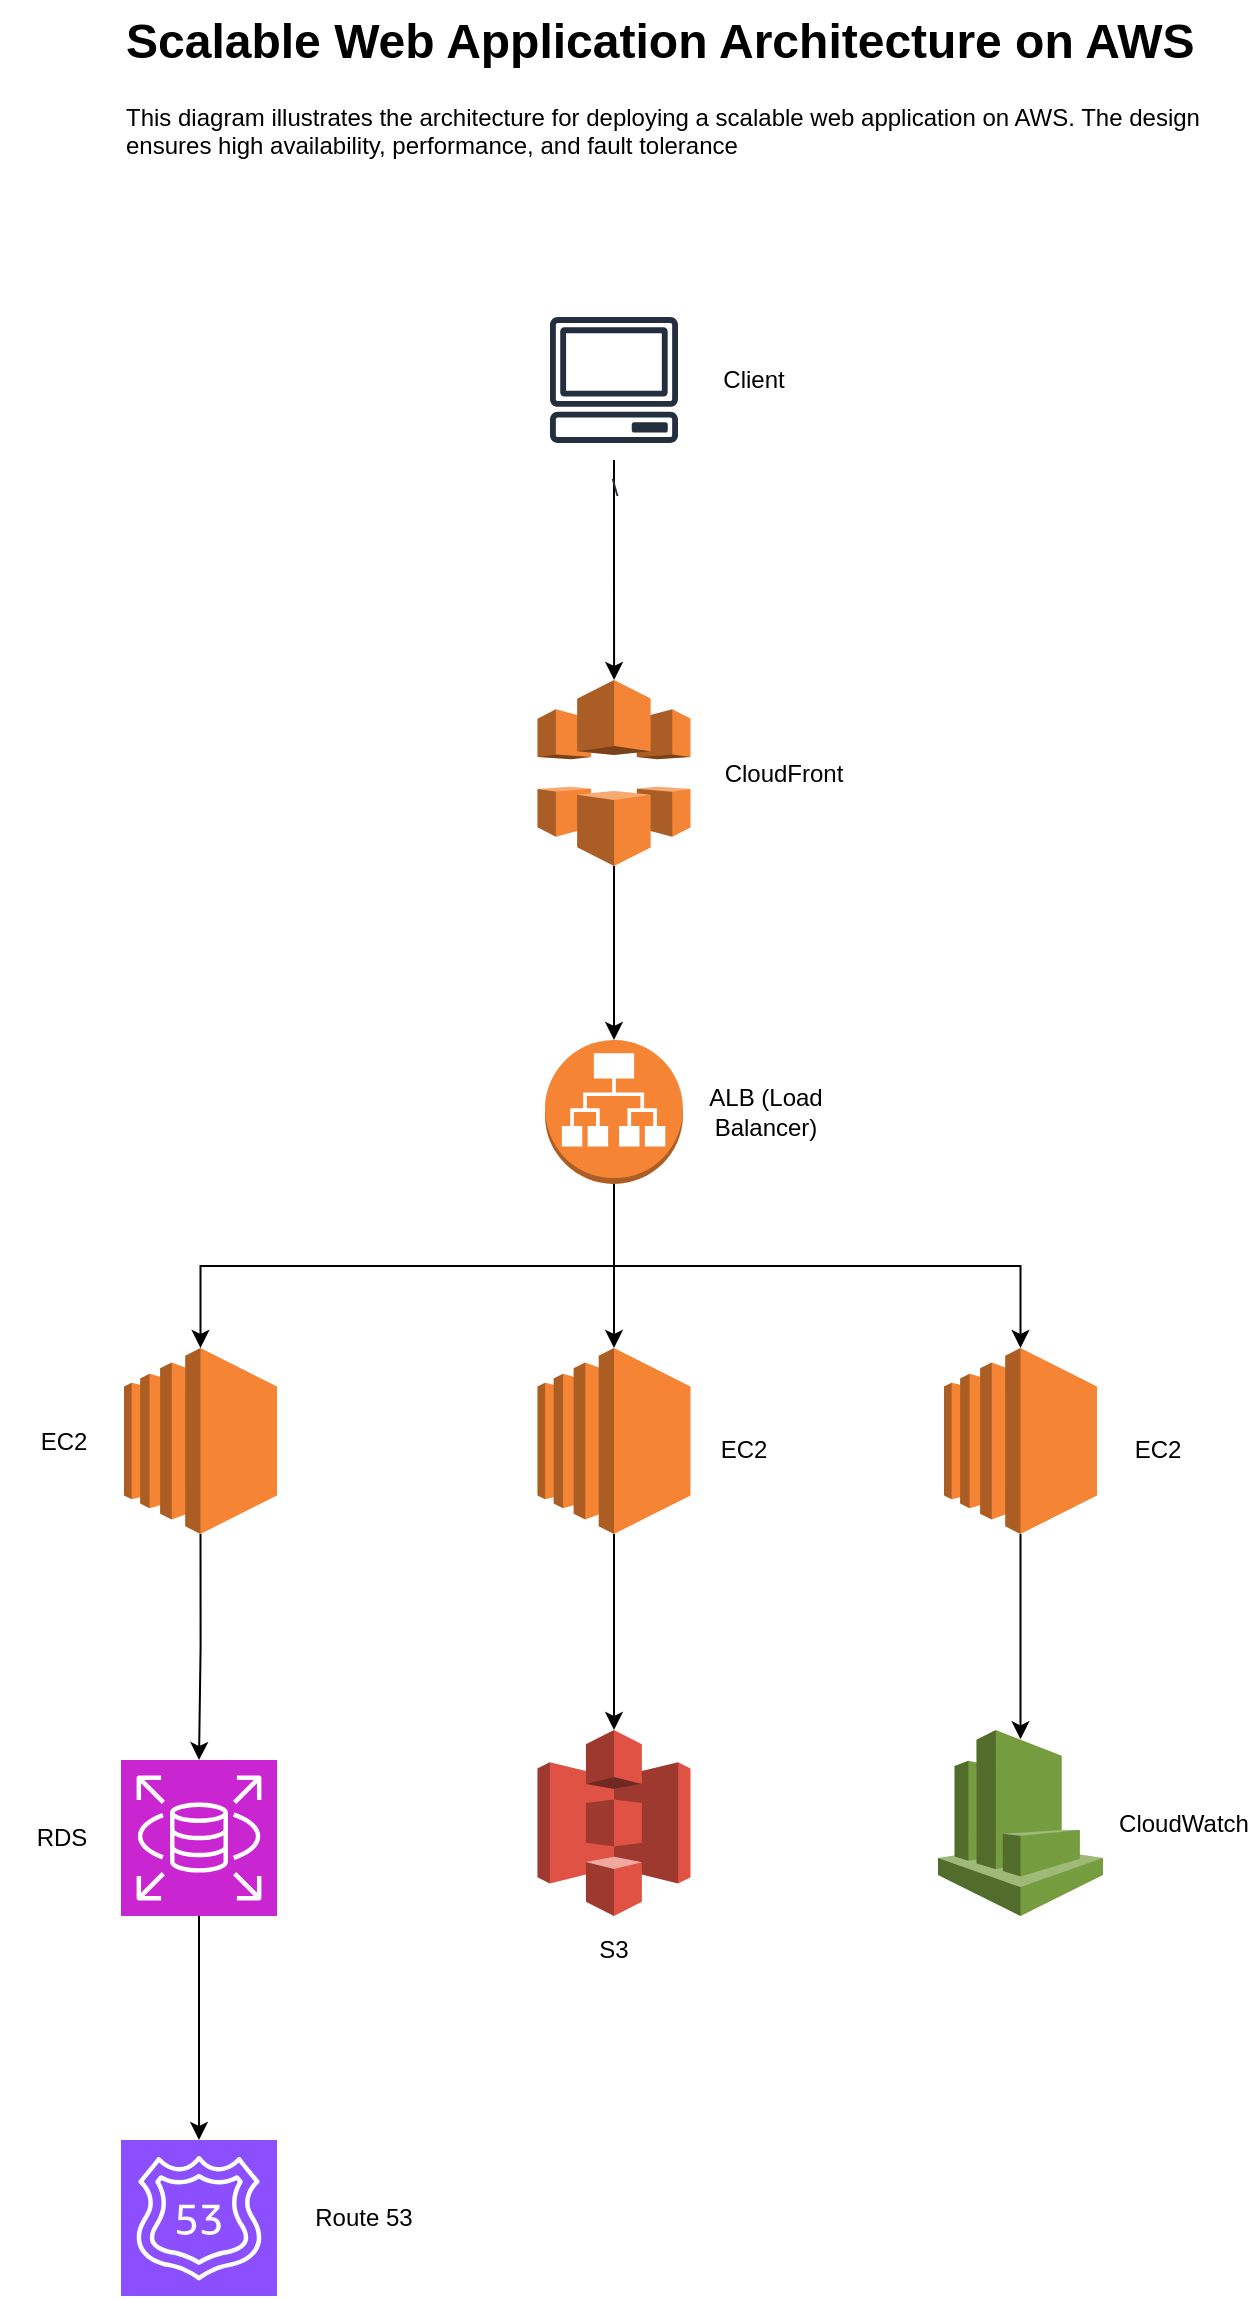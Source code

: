 <mxfile version="24.7.6">
  <diagram id="Ht1M8jgEwFfnCIfOTk4-" name="Page-1">
    <mxGraphModel dx="1395" dy="1472" grid="1" gridSize="10" guides="1" tooltips="1" connect="1" arrows="1" fold="1" page="1" pageScale="1" pageWidth="1169" pageHeight="827" math="0" shadow="0">
      <root>
        <mxCell id="0" />
        <mxCell id="1" parent="0" />
        <mxCell id="hBLE1oTwo_T7c2kToyoZ-21" style="edgeStyle=orthogonalEdgeStyle;rounded=0;orthogonalLoop=1;jettySize=auto;html=1;" edge="1" parent="1" source="hBLE1oTwo_T7c2kToyoZ-1" target="hBLE1oTwo_T7c2kToyoZ-2">
          <mxGeometry relative="1" as="geometry" />
        </mxCell>
        <mxCell id="hBLE1oTwo_T7c2kToyoZ-1" value="\" style="sketch=0;outlineConnect=0;fontColor=#232F3E;gradientColor=none;strokeColor=#232F3E;fillColor=#ffffff;dashed=0;verticalLabelPosition=bottom;verticalAlign=top;align=center;html=1;fontSize=12;fontStyle=0;aspect=fixed;shape=mxgraph.aws4.resourceIcon;resIcon=mxgraph.aws4.client;" vertex="1" parent="1">
          <mxGeometry x="515" y="-110" width="80" height="80" as="geometry" />
        </mxCell>
        <mxCell id="hBLE1oTwo_T7c2kToyoZ-2" value="" style="outlineConnect=0;dashed=0;verticalLabelPosition=bottom;verticalAlign=top;align=center;html=1;shape=mxgraph.aws3.cloudfront;fillColor=#F58536;gradientColor=none;" vertex="1" parent="1">
          <mxGeometry x="516.75" y="80" width="76.5" height="93" as="geometry" />
        </mxCell>
        <mxCell id="hBLE1oTwo_T7c2kToyoZ-25" style="edgeStyle=orthogonalEdgeStyle;rounded=0;orthogonalLoop=1;jettySize=auto;html=1;exitX=0.5;exitY=1;exitDx=0;exitDy=0;exitPerimeter=0;" edge="1" parent="1" source="hBLE1oTwo_T7c2kToyoZ-3" target="hBLE1oTwo_T7c2kToyoZ-4">
          <mxGeometry relative="1" as="geometry" />
        </mxCell>
        <mxCell id="hBLE1oTwo_T7c2kToyoZ-27" style="edgeStyle=orthogonalEdgeStyle;rounded=0;orthogonalLoop=1;jettySize=auto;html=1;exitX=0.5;exitY=1;exitDx=0;exitDy=0;exitPerimeter=0;" edge="1" parent="1" source="hBLE1oTwo_T7c2kToyoZ-3" target="hBLE1oTwo_T7c2kToyoZ-6">
          <mxGeometry relative="1" as="geometry" />
        </mxCell>
        <mxCell id="hBLE1oTwo_T7c2kToyoZ-3" value="" style="outlineConnect=0;dashed=0;verticalLabelPosition=bottom;verticalAlign=top;align=center;html=1;shape=mxgraph.aws3.application_load_balancer;fillColor=#F58534;gradientColor=none;" vertex="1" parent="1">
          <mxGeometry x="520.5" y="260" width="69" height="72" as="geometry" />
        </mxCell>
        <mxCell id="hBLE1oTwo_T7c2kToyoZ-4" value="" style="outlineConnect=0;dashed=0;verticalLabelPosition=bottom;verticalAlign=top;align=center;html=1;shape=mxgraph.aws3.ec2;fillColor=#F58534;gradientColor=none;" vertex="1" parent="1">
          <mxGeometry x="310" y="414" width="76.5" height="93" as="geometry" />
        </mxCell>
        <mxCell id="hBLE1oTwo_T7c2kToyoZ-5" value="" style="outlineConnect=0;dashed=0;verticalLabelPosition=bottom;verticalAlign=top;align=center;html=1;shape=mxgraph.aws3.ec2;fillColor=#F58534;gradientColor=none;" vertex="1" parent="1">
          <mxGeometry x="516.75" y="414" width="76.5" height="93" as="geometry" />
        </mxCell>
        <mxCell id="hBLE1oTwo_T7c2kToyoZ-6" value="" style="outlineConnect=0;dashed=0;verticalLabelPosition=bottom;verticalAlign=top;align=center;html=1;shape=mxgraph.aws3.ec2;fillColor=#F58534;gradientColor=none;" vertex="1" parent="1">
          <mxGeometry x="720" y="414" width="76.5" height="93" as="geometry" />
        </mxCell>
        <mxCell id="hBLE1oTwo_T7c2kToyoZ-32" style="edgeStyle=orthogonalEdgeStyle;rounded=0;orthogonalLoop=1;jettySize=auto;html=1;exitX=0.5;exitY=1;exitDx=0;exitDy=0;exitPerimeter=0;" edge="1" parent="1" source="hBLE1oTwo_T7c2kToyoZ-7" target="hBLE1oTwo_T7c2kToyoZ-10">
          <mxGeometry relative="1" as="geometry" />
        </mxCell>
        <mxCell id="hBLE1oTwo_T7c2kToyoZ-7" value="" style="sketch=0;points=[[0,0,0],[0.25,0,0],[0.5,0,0],[0.75,0,0],[1,0,0],[0,1,0],[0.25,1,0],[0.5,1,0],[0.75,1,0],[1,1,0],[0,0.25,0],[0,0.5,0],[0,0.75,0],[1,0.25,0],[1,0.5,0],[1,0.75,0]];outlineConnect=0;fontColor=#232F3E;fillColor=#C925D1;strokeColor=#ffffff;dashed=0;verticalLabelPosition=bottom;verticalAlign=top;align=center;html=1;fontSize=12;fontStyle=0;aspect=fixed;shape=mxgraph.aws4.resourceIcon;resIcon=mxgraph.aws4.rds;" vertex="1" parent="1">
          <mxGeometry x="308.5" y="620" width="78" height="78" as="geometry" />
        </mxCell>
        <mxCell id="hBLE1oTwo_T7c2kToyoZ-8" value="" style="outlineConnect=0;dashed=0;verticalLabelPosition=bottom;verticalAlign=top;align=center;html=1;shape=mxgraph.aws3.s3;fillColor=#E05243;gradientColor=none;" vertex="1" parent="1">
          <mxGeometry x="516.75" y="605" width="76.5" height="93" as="geometry" />
        </mxCell>
        <mxCell id="hBLE1oTwo_T7c2kToyoZ-9" value="" style="outlineConnect=0;dashed=0;verticalLabelPosition=bottom;verticalAlign=top;align=center;html=1;shape=mxgraph.aws3.cloudwatch;fillColor=#759C3E;gradientColor=none;" vertex="1" parent="1">
          <mxGeometry x="717" y="605" width="82.5" height="93" as="geometry" />
        </mxCell>
        <mxCell id="hBLE1oTwo_T7c2kToyoZ-10" value="" style="sketch=0;points=[[0,0,0],[0.25,0,0],[0.5,0,0],[0.75,0,0],[1,0,0],[0,1,0],[0.25,1,0],[0.5,1,0],[0.75,1,0],[1,1,0],[0,0.25,0],[0,0.5,0],[0,0.75,0],[1,0.25,0],[1,0.5,0],[1,0.75,0]];outlineConnect=0;fontColor=#232F3E;fillColor=#8C4FFF;strokeColor=#ffffff;dashed=0;verticalLabelPosition=bottom;verticalAlign=top;align=center;html=1;fontSize=12;fontStyle=0;aspect=fixed;shape=mxgraph.aws4.resourceIcon;resIcon=mxgraph.aws4.route_53;" vertex="1" parent="1">
          <mxGeometry x="308.5" y="810" width="78" height="78" as="geometry" />
        </mxCell>
        <mxCell id="hBLE1oTwo_T7c2kToyoZ-11" value="&lt;h1 style=&quot;margin-top: 0px;&quot;&gt;Scalable Web Application Architecture on AWS&lt;/h1&gt;&lt;p&gt;This diagram illustrates the architecture for deploying a scalable web application on AWS. The design ensures high availability, performance, and fault tolerance&lt;/p&gt;" style="text;html=1;whiteSpace=wrap;overflow=hidden;rounded=0;" vertex="1" parent="1">
          <mxGeometry x="308.5" y="-260" width="540" height="100" as="geometry" />
        </mxCell>
        <mxCell id="hBLE1oTwo_T7c2kToyoZ-12" value="CloudFront" style="text;html=1;align=center;verticalAlign=middle;whiteSpace=wrap;rounded=0;" vertex="1" parent="1">
          <mxGeometry x="610" y="111.5" width="60" height="30" as="geometry" />
        </mxCell>
        <mxCell id="hBLE1oTwo_T7c2kToyoZ-13" value="ALB (Load Balancer)" style="text;html=1;align=center;verticalAlign=middle;whiteSpace=wrap;rounded=0;" vertex="1" parent="1">
          <mxGeometry x="600.5" y="281" width="60" height="30" as="geometry" />
        </mxCell>
        <mxCell id="hBLE1oTwo_T7c2kToyoZ-14" value="EC2" style="text;html=1;align=center;verticalAlign=middle;whiteSpace=wrap;rounded=0;" vertex="1" parent="1">
          <mxGeometry x="250" y="445.5" width="60" height="30" as="geometry" />
        </mxCell>
        <mxCell id="hBLE1oTwo_T7c2kToyoZ-15" value="EC2" style="text;html=1;align=center;verticalAlign=middle;whiteSpace=wrap;rounded=0;" vertex="1" parent="1">
          <mxGeometry x="796.5" y="450" width="60" height="30" as="geometry" />
        </mxCell>
        <mxCell id="hBLE1oTwo_T7c2kToyoZ-16" value="CloudWatch" style="text;html=1;align=center;verticalAlign=middle;whiteSpace=wrap;rounded=0;" vertex="1" parent="1">
          <mxGeometry x="810" y="636.5" width="60" height="30" as="geometry" />
        </mxCell>
        <mxCell id="hBLE1oTwo_T7c2kToyoZ-17" value="S3" style="text;html=1;align=center;verticalAlign=middle;whiteSpace=wrap;rounded=0;" vertex="1" parent="1">
          <mxGeometry x="525" y="700" width="60" height="30" as="geometry" />
        </mxCell>
        <mxCell id="hBLE1oTwo_T7c2kToyoZ-18" value="RDS" style="text;html=1;align=center;verticalAlign=middle;whiteSpace=wrap;rounded=0;" vertex="1" parent="1">
          <mxGeometry x="248.5" y="644" width="60" height="30" as="geometry" />
        </mxCell>
        <mxCell id="hBLE1oTwo_T7c2kToyoZ-19" value="Route 53" style="text;html=1;align=center;verticalAlign=middle;whiteSpace=wrap;rounded=0;" vertex="1" parent="1">
          <mxGeometry x="400" y="834" width="60" height="30" as="geometry" />
        </mxCell>
        <mxCell id="hBLE1oTwo_T7c2kToyoZ-20" value="EC2" style="text;html=1;align=center;verticalAlign=middle;whiteSpace=wrap;rounded=0;" vertex="1" parent="1">
          <mxGeometry x="589.5" y="450" width="60" height="30" as="geometry" />
        </mxCell>
        <mxCell id="hBLE1oTwo_T7c2kToyoZ-22" value="Client" style="text;html=1;align=center;verticalAlign=middle;whiteSpace=wrap;rounded=0;" vertex="1" parent="1">
          <mxGeometry x="595" y="-85" width="60" height="30" as="geometry" />
        </mxCell>
        <mxCell id="hBLE1oTwo_T7c2kToyoZ-23" style="edgeStyle=orthogonalEdgeStyle;rounded=0;orthogonalLoop=1;jettySize=auto;html=1;exitX=0.5;exitY=1;exitDx=0;exitDy=0;exitPerimeter=0;entryX=0.5;entryY=0;entryDx=0;entryDy=0;entryPerimeter=0;" edge="1" parent="1" source="hBLE1oTwo_T7c2kToyoZ-2" target="hBLE1oTwo_T7c2kToyoZ-3">
          <mxGeometry relative="1" as="geometry" />
        </mxCell>
        <mxCell id="hBLE1oTwo_T7c2kToyoZ-28" style="edgeStyle=orthogonalEdgeStyle;rounded=0;orthogonalLoop=1;jettySize=auto;html=1;exitX=0.5;exitY=1;exitDx=0;exitDy=0;exitPerimeter=0;entryX=0.5;entryY=0;entryDx=0;entryDy=0;entryPerimeter=0;" edge="1" parent="1" source="hBLE1oTwo_T7c2kToyoZ-3" target="hBLE1oTwo_T7c2kToyoZ-5">
          <mxGeometry relative="1" as="geometry" />
        </mxCell>
        <mxCell id="hBLE1oTwo_T7c2kToyoZ-29" style="edgeStyle=orthogonalEdgeStyle;rounded=0;orthogonalLoop=1;jettySize=auto;html=1;exitX=0.5;exitY=1;exitDx=0;exitDy=0;exitPerimeter=0;entryX=0.5;entryY=0;entryDx=0;entryDy=0;entryPerimeter=0;" edge="1" parent="1" source="hBLE1oTwo_T7c2kToyoZ-4" target="hBLE1oTwo_T7c2kToyoZ-7">
          <mxGeometry relative="1" as="geometry" />
        </mxCell>
        <mxCell id="hBLE1oTwo_T7c2kToyoZ-30" style="edgeStyle=orthogonalEdgeStyle;rounded=0;orthogonalLoop=1;jettySize=auto;html=1;exitX=0.5;exitY=1;exitDx=0;exitDy=0;exitPerimeter=0;entryX=0.5;entryY=0;entryDx=0;entryDy=0;entryPerimeter=0;" edge="1" parent="1" source="hBLE1oTwo_T7c2kToyoZ-5" target="hBLE1oTwo_T7c2kToyoZ-8">
          <mxGeometry relative="1" as="geometry" />
        </mxCell>
        <mxCell id="hBLE1oTwo_T7c2kToyoZ-31" style="edgeStyle=orthogonalEdgeStyle;rounded=0;orthogonalLoop=1;jettySize=auto;html=1;exitX=0.5;exitY=1;exitDx=0;exitDy=0;exitPerimeter=0;entryX=0.5;entryY=0.05;entryDx=0;entryDy=0;entryPerimeter=0;" edge="1" parent="1" source="hBLE1oTwo_T7c2kToyoZ-6" target="hBLE1oTwo_T7c2kToyoZ-9">
          <mxGeometry relative="1" as="geometry" />
        </mxCell>
      </root>
    </mxGraphModel>
  </diagram>
</mxfile>
